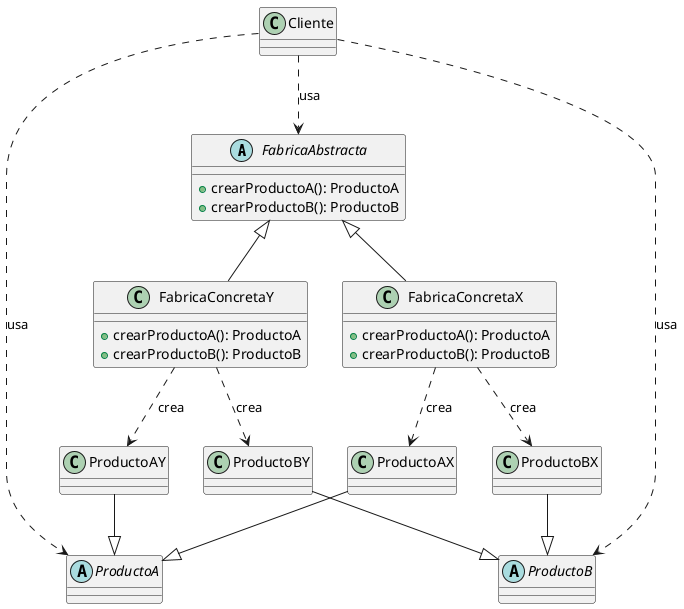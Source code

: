 @startuml

abstract class FabricaAbstracta {
+crearProductoA(): ProductoA
+crearProductoB(): ProductoB
}

abstract class ProductoA{

}

abstract class ProductoB{

}

class FabricaConcretaX {
+crearProductoA(): ProductoA
+crearProductoB(): ProductoB
}

class FabricaConcretaY {
+crearProductoA(): ProductoA
+crearProductoB(): ProductoB
}

class ProductoAX {
}

class ProductoAY {
}

class ProductoBX {
}

class ProductoBY {
}

FabricaConcretaX -up-|> FabricaAbstracta
FabricaConcretaY -up-|> FabricaAbstracta
FabricaConcretaX ..> ProductoAX : crea
FabricaConcretaY ..> ProductoAY : crea
FabricaConcretaX ..> ProductoBX : crea
FabricaConcretaY ..> ProductoBY : crea
ProductoAX --|> ProductoA
ProductoBX --|> ProductoB
ProductoAY --|> ProductoA
ProductoBY --|> ProductoB
Cliente ..> FabricaAbstracta : usa
Cliente ..> ProductoA : usa
Cliente ..> ProductoB : usa


@enduml

